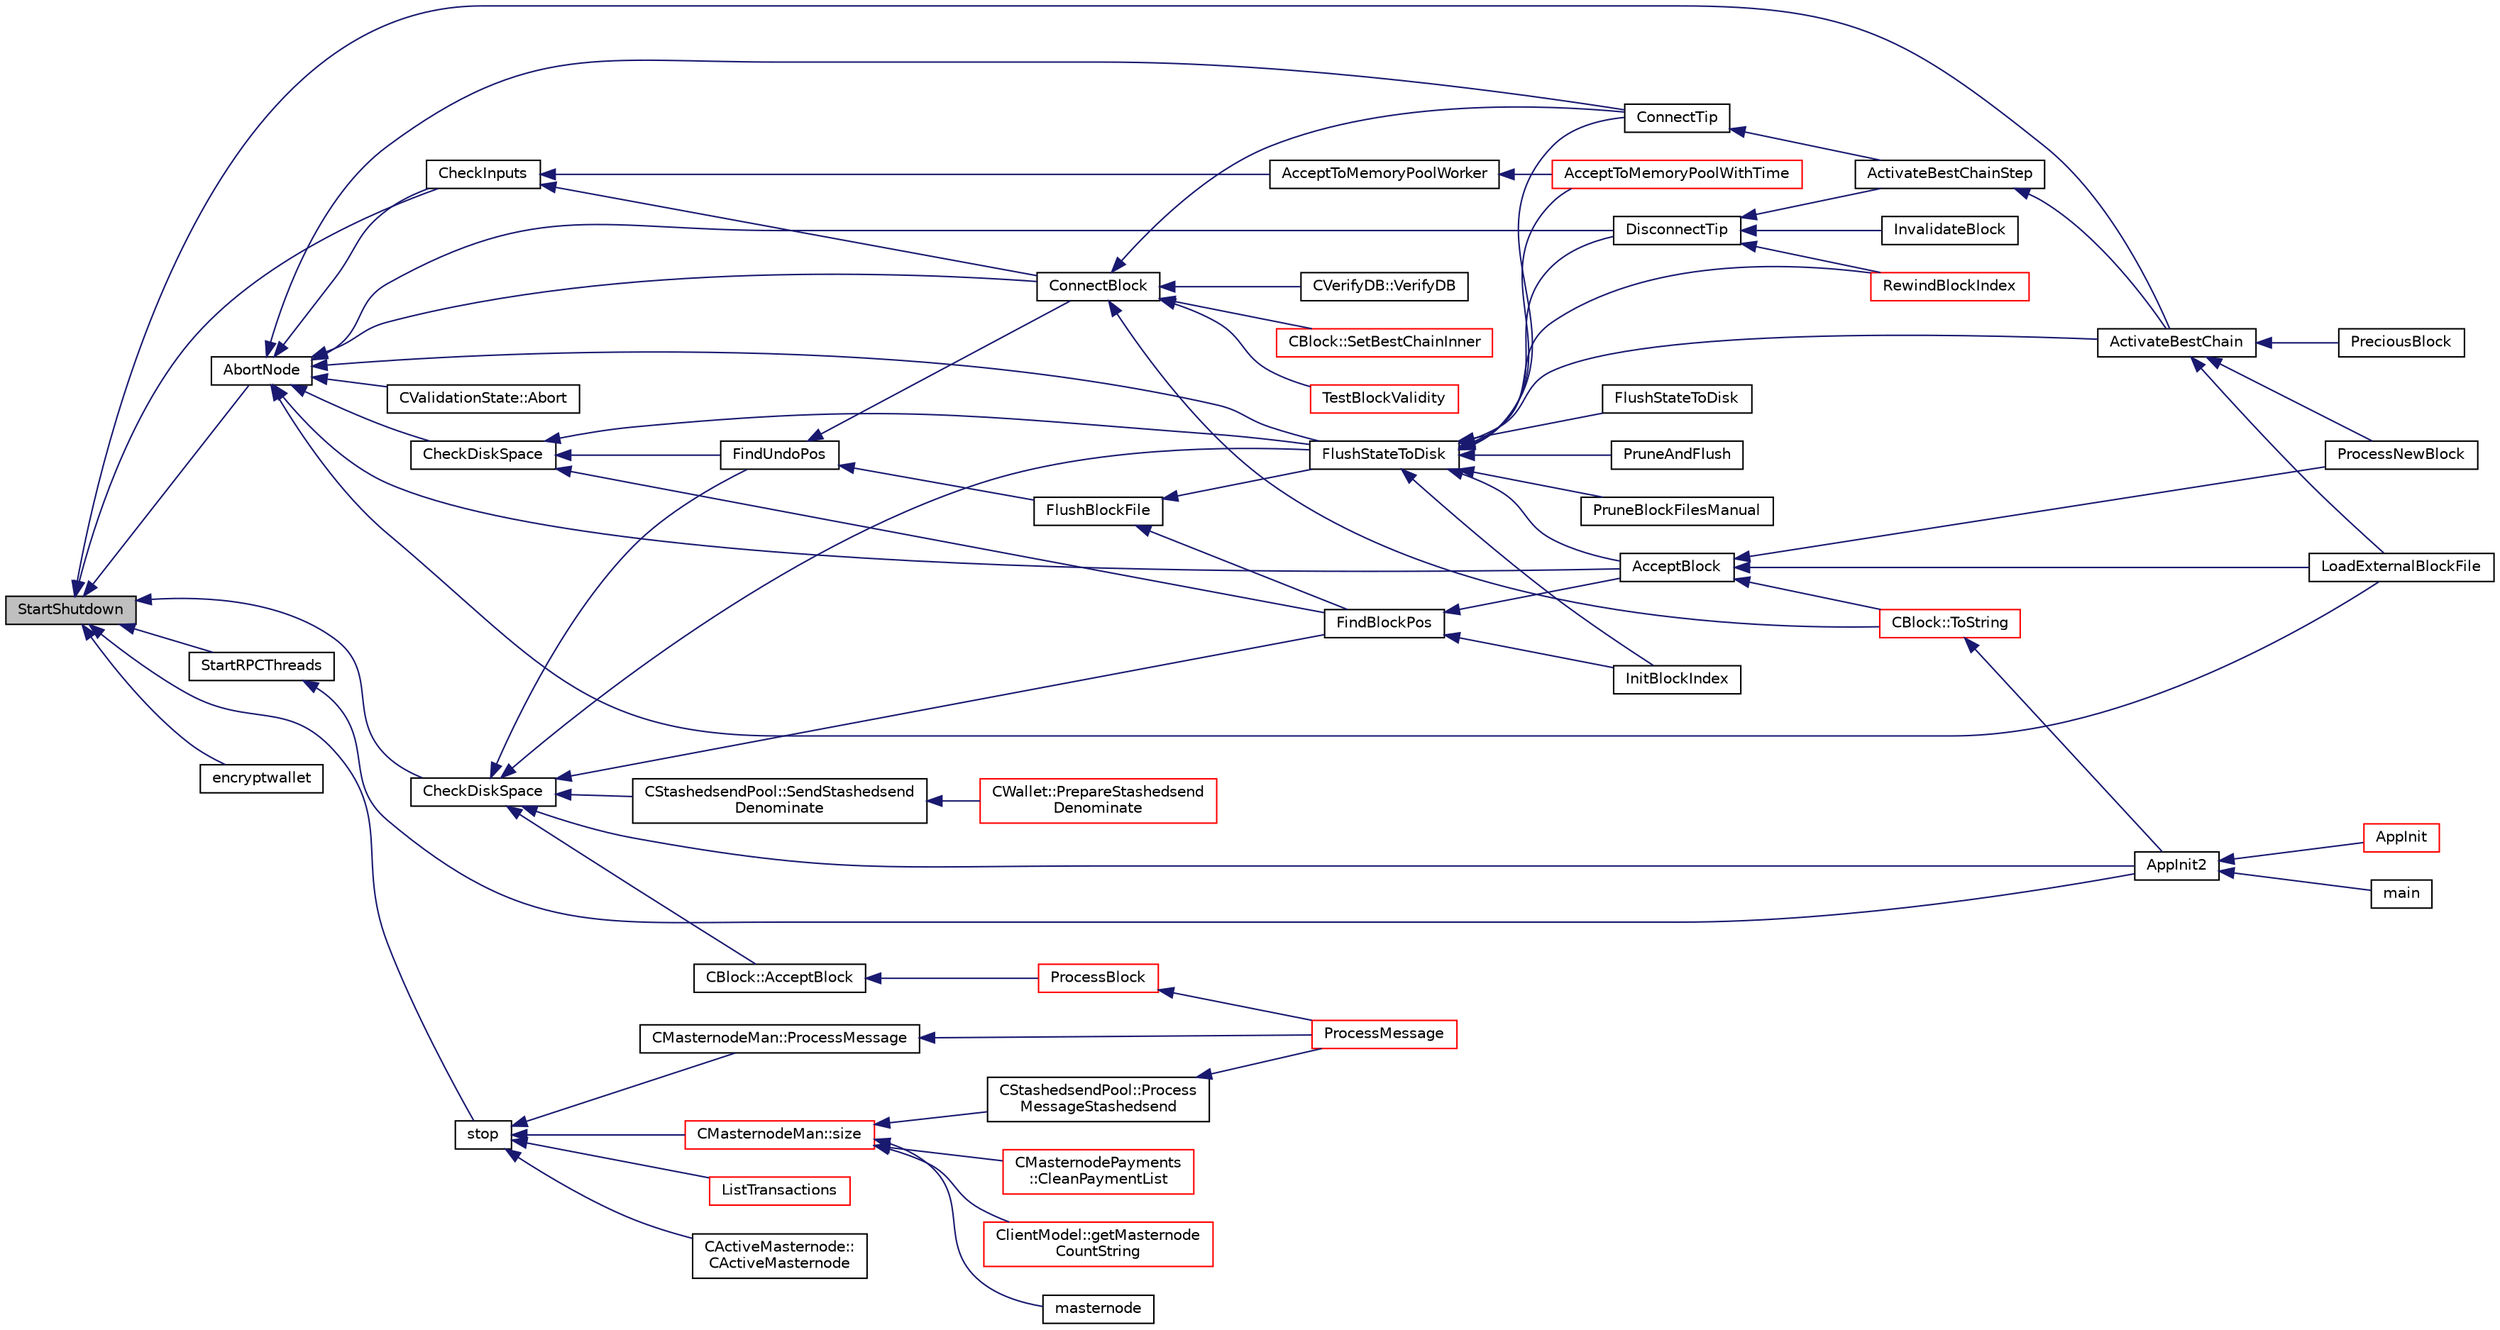 digraph "StartShutdown"
{
  edge [fontname="Helvetica",fontsize="10",labelfontname="Helvetica",labelfontsize="10"];
  node [fontname="Helvetica",fontsize="10",shape=record];
  rankdir="LR";
  Node1714 [label="StartShutdown",height=0.2,width=0.4,color="black", fillcolor="grey75", style="filled", fontcolor="black"];
  Node1714 -> Node1715 [dir="back",color="midnightblue",fontsize="10",style="solid",fontname="Helvetica"];
  Node1715 [label="AbortNode",height=0.2,width=0.4,color="black", fillcolor="white", style="filled",URL="$d4/dbf/main_8h.html#af573b79d097a9ffe6503869f838ccf42",tooltip="Abort with a message. "];
  Node1715 -> Node1716 [dir="back",color="midnightblue",fontsize="10",style="solid",fontname="Helvetica"];
  Node1716 [label="CValidationState::Abort",height=0.2,width=0.4,color="black", fillcolor="white", style="filled",URL="$d5/df6/class_c_validation_state.html#a6788cb521cf538ac80413a1c6c3da5e8"];
  Node1715 -> Node1717 [dir="back",color="midnightblue",fontsize="10",style="solid",fontname="Helvetica"];
  Node1717 [label="CheckInputs",height=0.2,width=0.4,color="black", fillcolor="white", style="filled",URL="$dd/d7d/validation_8cpp.html#a48897c72856156ef5606fc27fe1954f3",tooltip="Check whether all inputs of this transaction are valid (no double spends, scripts & sigs..."];
  Node1717 -> Node1718 [dir="back",color="midnightblue",fontsize="10",style="solid",fontname="Helvetica"];
  Node1718 [label="AcceptToMemoryPoolWorker",height=0.2,width=0.4,color="black", fillcolor="white", style="filled",URL="$dd/d7d/validation_8cpp.html#a274b0623037c72315662a07ecf760176"];
  Node1718 -> Node1719 [dir="back",color="midnightblue",fontsize="10",style="solid",fontname="Helvetica"];
  Node1719 [label="AcceptToMemoryPoolWithTime",height=0.2,width=0.4,color="red", fillcolor="white", style="filled",URL="$dd/d7d/validation_8cpp.html#a7e5d2eb678cdda338b2dc803a2d4999f",tooltip="(try to) add transaction to memory pool with a specified acceptance time "];
  Node1717 -> Node1729 [dir="back",color="midnightblue",fontsize="10",style="solid",fontname="Helvetica"];
  Node1729 [label="ConnectBlock",height=0.2,width=0.4,color="black", fillcolor="white", style="filled",URL="$dd/d7d/validation_8cpp.html#afafbb35ee38b98e832fcb8b159942055",tooltip="Apply the effects of this block (with given index) on the UTXO set represented by coins..."];
  Node1729 -> Node1730 [dir="back",color="midnightblue",fontsize="10",style="solid",fontname="Helvetica"];
  Node1730 [label="CBlock::SetBestChainInner",height=0.2,width=0.4,color="red", fillcolor="white", style="filled",URL="$d3/d51/class_c_block.html#a82c90ccbecf89a38ff56d8429514e2c2"];
  Node1729 -> Node1739 [dir="back",color="midnightblue",fontsize="10",style="solid",fontname="Helvetica"];
  Node1739 [label="CBlock::ToString",height=0.2,width=0.4,color="red", fillcolor="white", style="filled",URL="$d3/d51/class_c_block.html#a0e8a98f10831c00ae76b3a831c4804e5"];
  Node1739 -> Node1733 [dir="back",color="midnightblue",fontsize="10",style="solid",fontname="Helvetica"];
  Node1733 [label="AppInit2",height=0.2,width=0.4,color="black", fillcolor="white", style="filled",URL="$d8/dc0/init_8h.html#a1a4c1bfbf6ba1db77e988b89b9cadfd3",tooltip="Initialize ion. "];
  Node1733 -> Node1734 [dir="back",color="midnightblue",fontsize="10",style="solid",fontname="Helvetica"];
  Node1734 [label="AppInit",height=0.2,width=0.4,color="red", fillcolor="white", style="filled",URL="$d4/d35/iond_8cpp.html#ac59316b767e6984e1285f0531275286b"];
  Node1733 -> Node1736 [dir="back",color="midnightblue",fontsize="10",style="solid",fontname="Helvetica"];
  Node1736 [label="main",height=0.2,width=0.4,color="black", fillcolor="white", style="filled",URL="$d5/d2d/ion_8cpp.html#a0ddf1224851353fc92bfbff6f499fa97"];
  Node1729 -> Node1745 [dir="back",color="midnightblue",fontsize="10",style="solid",fontname="Helvetica"];
  Node1745 [label="ConnectTip",height=0.2,width=0.4,color="black", fillcolor="white", style="filled",URL="$dd/d7d/validation_8cpp.html#a6aed3630ddc1f0822daf257250d4799a",tooltip="Connect a new block to chainActive. "];
  Node1745 -> Node1722 [dir="back",color="midnightblue",fontsize="10",style="solid",fontname="Helvetica"];
  Node1722 [label="ActivateBestChainStep",height=0.2,width=0.4,color="black", fillcolor="white", style="filled",URL="$dd/d7d/validation_8cpp.html#a4e2b817360d39dc766271f51fc146c96",tooltip="Try to make some progress towards making pindexMostWork the active block. "];
  Node1722 -> Node1723 [dir="back",color="midnightblue",fontsize="10",style="solid",fontname="Helvetica"];
  Node1723 [label="ActivateBestChain",height=0.2,width=0.4,color="black", fillcolor="white", style="filled",URL="$db/d38/validation_8h.html#a81d9ced51eb72d4df66abddb00318b64",tooltip="Find the best known block, and make it the tip of the block chain. "];
  Node1723 -> Node1724 [dir="back",color="midnightblue",fontsize="10",style="solid",fontname="Helvetica"];
  Node1724 [label="PreciousBlock",height=0.2,width=0.4,color="black", fillcolor="white", style="filled",URL="$db/d38/validation_8h.html#a04e493dc156338a1b2f457f7a7feaaa9",tooltip="Mark a block as precious and reorganize. "];
  Node1723 -> Node1725 [dir="back",color="midnightblue",fontsize="10",style="solid",fontname="Helvetica"];
  Node1725 [label="ProcessNewBlock",height=0.2,width=0.4,color="black", fillcolor="white", style="filled",URL="$db/d38/validation_8h.html#a290fce59049c0951b8eb73f0129bf6f0",tooltip="Process an incoming block. "];
  Node1723 -> Node1726 [dir="back",color="midnightblue",fontsize="10",style="solid",fontname="Helvetica"];
  Node1726 [label="LoadExternalBlockFile",height=0.2,width=0.4,color="black", fillcolor="white", style="filled",URL="$db/d38/validation_8h.html#a2233339a13d09038cf2e46f4d0144be4",tooltip="Import blocks from an external file. "];
  Node1729 -> Node1746 [dir="back",color="midnightblue",fontsize="10",style="solid",fontname="Helvetica"];
  Node1746 [label="TestBlockValidity",height=0.2,width=0.4,color="red", fillcolor="white", style="filled",URL="$db/d38/validation_8h.html#a12c39e969c9077605ae8a91730fb78d3",tooltip="Check a block is completely valid from start to finish (only works on top of our current best block..."];
  Node1729 -> Node1748 [dir="back",color="midnightblue",fontsize="10",style="solid",fontname="Helvetica"];
  Node1748 [label="CVerifyDB::VerifyDB",height=0.2,width=0.4,color="black", fillcolor="white", style="filled",URL="$d7/da0/class_c_verify_d_b.html#af12e07230f20d23cf01d417d0e785c49"];
  Node1715 -> Node1729 [dir="back",color="midnightblue",fontsize="10",style="solid",fontname="Helvetica"];
  Node1715 -> Node1749 [dir="back",color="midnightblue",fontsize="10",style="solid",fontname="Helvetica"];
  Node1749 [label="FlushStateToDisk",height=0.2,width=0.4,color="black", fillcolor="white", style="filled",URL="$dd/d7d/validation_8cpp.html#a788f3aaee688481378aa35a0e776718a",tooltip="Update the on-disk chain state. "];
  Node1749 -> Node1719 [dir="back",color="midnightblue",fontsize="10",style="solid",fontname="Helvetica"];
  Node1749 -> Node1750 [dir="back",color="midnightblue",fontsize="10",style="solid",fontname="Helvetica"];
  Node1750 [label="FlushStateToDisk",height=0.2,width=0.4,color="black", fillcolor="white", style="filled",URL="$db/d38/validation_8h.html#a0d01c135cc5a05475e3dc3910c9888da",tooltip="Flush all state, indexes and buffers to disk. "];
  Node1749 -> Node1751 [dir="back",color="midnightblue",fontsize="10",style="solid",fontname="Helvetica"];
  Node1751 [label="PruneAndFlush",height=0.2,width=0.4,color="black", fillcolor="white", style="filled",URL="$db/d38/validation_8h.html#afccc404d3f648d7834ee7522ca348b41",tooltip="Prune block files and flush state to disk. "];
  Node1749 -> Node1752 [dir="back",color="midnightblue",fontsize="10",style="solid",fontname="Helvetica"];
  Node1752 [label="DisconnectTip",height=0.2,width=0.4,color="black", fillcolor="white", style="filled",URL="$dd/d7d/validation_8cpp.html#af22a75696068786d303019f31f29eb9e",tooltip="Disconnect chainActive&#39;s tip. "];
  Node1752 -> Node1722 [dir="back",color="midnightblue",fontsize="10",style="solid",fontname="Helvetica"];
  Node1752 -> Node1727 [dir="back",color="midnightblue",fontsize="10",style="solid",fontname="Helvetica"];
  Node1727 [label="InvalidateBlock",height=0.2,width=0.4,color="black", fillcolor="white", style="filled",URL="$db/d38/validation_8h.html#adf70cddb5b3b3218a7f22da08dc4a456",tooltip="Mark a block as invalid. "];
  Node1752 -> Node1753 [dir="back",color="midnightblue",fontsize="10",style="solid",fontname="Helvetica"];
  Node1753 [label="RewindBlockIndex",height=0.2,width=0.4,color="red", fillcolor="white", style="filled",URL="$db/d38/validation_8h.html#a2e51de180124822c526ac8f82777fa32",tooltip="When there are blocks in the active chain with missing data, rewind the chainstate and remove them fr..."];
  Node1749 -> Node1745 [dir="back",color="midnightblue",fontsize="10",style="solid",fontname="Helvetica"];
  Node1749 -> Node1723 [dir="back",color="midnightblue",fontsize="10",style="solid",fontname="Helvetica"];
  Node1749 -> Node1754 [dir="back",color="midnightblue",fontsize="10",style="solid",fontname="Helvetica"];
  Node1754 [label="AcceptBlock",height=0.2,width=0.4,color="black", fillcolor="white", style="filled",URL="$dd/d7d/validation_8cpp.html#aaa7054d6767ac72da76062adba62e296",tooltip="Store block on disk. "];
  Node1754 -> Node1739 [dir="back",color="midnightblue",fontsize="10",style="solid",fontname="Helvetica"];
  Node1754 -> Node1725 [dir="back",color="midnightblue",fontsize="10",style="solid",fontname="Helvetica"];
  Node1754 -> Node1726 [dir="back",color="midnightblue",fontsize="10",style="solid",fontname="Helvetica"];
  Node1749 -> Node1755 [dir="back",color="midnightblue",fontsize="10",style="solid",fontname="Helvetica"];
  Node1755 [label="PruneBlockFilesManual",height=0.2,width=0.4,color="black", fillcolor="white", style="filled",URL="$db/d38/validation_8h.html#a173f79e71650a53a095bc1d88d77d6f9",tooltip="Prune block files up to a given height. "];
  Node1749 -> Node1753 [dir="back",color="midnightblue",fontsize="10",style="solid",fontname="Helvetica"];
  Node1749 -> Node1756 [dir="back",color="midnightblue",fontsize="10",style="solid",fontname="Helvetica"];
  Node1756 [label="InitBlockIndex",height=0.2,width=0.4,color="black", fillcolor="white", style="filled",URL="$db/d38/validation_8h.html#aaf2e19311fff6b9cd421a9a9d59f7ff1",tooltip="Initialize a new block tree database + block data on disk. "];
  Node1715 -> Node1752 [dir="back",color="midnightblue",fontsize="10",style="solid",fontname="Helvetica"];
  Node1715 -> Node1745 [dir="back",color="midnightblue",fontsize="10",style="solid",fontname="Helvetica"];
  Node1715 -> Node1754 [dir="back",color="midnightblue",fontsize="10",style="solid",fontname="Helvetica"];
  Node1715 -> Node1757 [dir="back",color="midnightblue",fontsize="10",style="solid",fontname="Helvetica"];
  Node1757 [label="CheckDiskSpace",height=0.2,width=0.4,color="black", fillcolor="white", style="filled",URL="$dd/d7d/validation_8cpp.html#a7d4a97e049394047743b48c0cd0f0791",tooltip="Check whether enough disk space is available for an incoming block. "];
  Node1757 -> Node1749 [dir="back",color="midnightblue",fontsize="10",style="solid",fontname="Helvetica"];
  Node1757 -> Node1758 [dir="back",color="midnightblue",fontsize="10",style="solid",fontname="Helvetica"];
  Node1758 [label="FindBlockPos",height=0.2,width=0.4,color="black", fillcolor="white", style="filled",URL="$dd/d7d/validation_8cpp.html#a901d5ba590050c555cfe104705b39f79"];
  Node1758 -> Node1754 [dir="back",color="midnightblue",fontsize="10",style="solid",fontname="Helvetica"];
  Node1758 -> Node1756 [dir="back",color="midnightblue",fontsize="10",style="solid",fontname="Helvetica"];
  Node1757 -> Node1759 [dir="back",color="midnightblue",fontsize="10",style="solid",fontname="Helvetica"];
  Node1759 [label="FindUndoPos",height=0.2,width=0.4,color="black", fillcolor="white", style="filled",URL="$dd/d7d/validation_8cpp.html#ab1c7792582deab20a888c67e4fcd8754"];
  Node1759 -> Node1760 [dir="back",color="midnightblue",fontsize="10",style="solid",fontname="Helvetica"];
  Node1760 [label="FlushBlockFile",height=0.2,width=0.4,color="black", fillcolor="white", style="filled",URL="$dd/d7d/validation_8cpp.html#a60aaca97e87f41ccf0f794d1ff252bff"];
  Node1760 -> Node1749 [dir="back",color="midnightblue",fontsize="10",style="solid",fontname="Helvetica"];
  Node1760 -> Node1758 [dir="back",color="midnightblue",fontsize="10",style="solid",fontname="Helvetica"];
  Node1759 -> Node1729 [dir="back",color="midnightblue",fontsize="10",style="solid",fontname="Helvetica"];
  Node1715 -> Node1726 [dir="back",color="midnightblue",fontsize="10",style="solid",fontname="Helvetica"];
  Node1714 -> Node1761 [dir="back",color="midnightblue",fontsize="10",style="solid",fontname="Helvetica"];
  Node1761 [label="CheckDiskSpace",height=0.2,width=0.4,color="black", fillcolor="white", style="filled",URL="$db/d38/validation_8h.html#a6df609da0bad1550cbb2cdc781ad2904",tooltip="Check whether enough disk space is available for an incoming block. "];
  Node1761 -> Node1733 [dir="back",color="midnightblue",fontsize="10",style="solid",fontname="Helvetica"];
  Node1761 -> Node1762 [dir="back",color="midnightblue",fontsize="10",style="solid",fontname="Helvetica"];
  Node1762 [label="CBlock::AcceptBlock",height=0.2,width=0.4,color="black", fillcolor="white", style="filled",URL="$d3/d51/class_c_block.html#a3f990a713116bd15c1f221c88b012ccf"];
  Node1762 -> Node1763 [dir="back",color="midnightblue",fontsize="10",style="solid",fontname="Helvetica"];
  Node1763 [label="ProcessBlock",height=0.2,width=0.4,color="red", fillcolor="white", style="filled",URL="$d4/dbf/main_8h.html#a7c8a7be3439bb5e1e40548a332a3cf29"];
  Node1763 -> Node1766 [dir="back",color="midnightblue",fontsize="10",style="solid",fontname="Helvetica"];
  Node1766 [label="ProcessMessage",height=0.2,width=0.4,color="red", fillcolor="white", style="filled",URL="$df/d0a/main_8cpp.html#a8ba92b1a4bce3c835e887a9073d17d8e"];
  Node1761 -> Node1779 [dir="back",color="midnightblue",fontsize="10",style="solid",fontname="Helvetica"];
  Node1779 [label="CStashedsendPool::SendStashedsend\lDenominate",height=0.2,width=0.4,color="black", fillcolor="white", style="filled",URL="$dd/d8a/class_c_stashedsend_pool.html#a6a94b951db9f47197abf79e141e8de1a",tooltip="As a client, send a transaction to a Masternode to start the denomination process. "];
  Node1779 -> Node1780 [dir="back",color="midnightblue",fontsize="10",style="solid",fontname="Helvetica"];
  Node1780 [label="CWallet::PrepareStashedsend\lDenominate",height=0.2,width=0.4,color="red", fillcolor="white", style="filled",URL="$d2/de5/class_c_wallet.html#ae7ce44a23e6cb716ea05783c04de197e"];
  Node1761 -> Node1749 [dir="back",color="midnightblue",fontsize="10",style="solid",fontname="Helvetica"];
  Node1761 -> Node1758 [dir="back",color="midnightblue",fontsize="10",style="solid",fontname="Helvetica"];
  Node1761 -> Node1759 [dir="back",color="midnightblue",fontsize="10",style="solid",fontname="Helvetica"];
  Node1714 -> Node1782 [dir="back",color="midnightblue",fontsize="10",style="solid",fontname="Helvetica"];
  Node1782 [label="stop",height=0.2,width=0.4,color="black", fillcolor="white", style="filled",URL="$d6/d76/rpcserver_8cpp.html#a7ed4eb27f00f40cee8c15108916e8d71"];
  Node1782 -> Node1783 [dir="back",color="midnightblue",fontsize="10",style="solid",fontname="Helvetica"];
  Node1783 [label="CActiveMasternode::\lCActiveMasternode",height=0.2,width=0.4,color="black", fillcolor="white", style="filled",URL="$d9/d29/class_c_active_masternode.html#a7ffb946d1b2aad0054d3b3efce8c0543"];
  Node1782 -> Node1784 [dir="back",color="midnightblue",fontsize="10",style="solid",fontname="Helvetica"];
  Node1784 [label="CMasternodeMan::ProcessMessage",height=0.2,width=0.4,color="black", fillcolor="white", style="filled",URL="$dc/d6b/class_c_masternode_man.html#ae3e5d263cebdcd932eca49caeadce9aa"];
  Node1784 -> Node1766 [dir="back",color="midnightblue",fontsize="10",style="solid",fontname="Helvetica"];
  Node1782 -> Node1785 [dir="back",color="midnightblue",fontsize="10",style="solid",fontname="Helvetica"];
  Node1785 [label="CMasternodeMan::size",height=0.2,width=0.4,color="red", fillcolor="white", style="filled",URL="$dc/d6b/class_c_masternode_man.html#a794ebfab7b09b51619a14d07306d817e"];
  Node1785 -> Node1786 [dir="back",color="midnightblue",fontsize="10",style="solid",fontname="Helvetica"];
  Node1786 [label="CMasternodePayments\l::CleanPaymentList",height=0.2,width=0.4,color="red", fillcolor="white", style="filled",URL="$dc/d9a/class_c_masternode_payments.html#a386648607692fe65b9a42c0692da033d"];
  Node1785 -> Node1789 [dir="back",color="midnightblue",fontsize="10",style="solid",fontname="Helvetica"];
  Node1789 [label="ClientModel::getMasternode\lCountString",height=0.2,width=0.4,color="red", fillcolor="white", style="filled",URL="$df/d25/class_client_model.html#ab8dae86e417c050723fee66420a333ed"];
  Node1785 -> Node1776 [dir="back",color="midnightblue",fontsize="10",style="solid",fontname="Helvetica"];
  Node1776 [label="masternode",height=0.2,width=0.4,color="black", fillcolor="white", style="filled",URL="$d5/d6b/rpcstashedsend_8cpp.html#a30609e443aeb47c29ed0878d16b1b5e1"];
  Node1785 -> Node1794 [dir="back",color="midnightblue",fontsize="10",style="solid",fontname="Helvetica"];
  Node1794 [label="CStashedsendPool::Process\lMessageStashedsend",height=0.2,width=0.4,color="black", fillcolor="white", style="filled",URL="$dd/d8a/class_c_stashedsend_pool.html#a62b472a4e4b1e634bc2e8621be17888e",tooltip="Process a Stashedsend message using the Stashedsend protocol. "];
  Node1794 -> Node1766 [dir="back",color="midnightblue",fontsize="10",style="solid",fontname="Helvetica"];
  Node1782 -> Node1800 [dir="back",color="midnightblue",fontsize="10",style="solid",fontname="Helvetica"];
  Node1800 [label="ListTransactions",height=0.2,width=0.4,color="red", fillcolor="white", style="filled",URL="$df/d1d/rpcwallet_8cpp.html#a460d931e7f098979bea783409c971d53"];
  Node1714 -> Node1804 [dir="back",color="midnightblue",fontsize="10",style="solid",fontname="Helvetica"];
  Node1804 [label="StartRPCThreads",height=0.2,width=0.4,color="black", fillcolor="white", style="filled",URL="$d3/da2/rpcserver_8h.html#af4d692a884c24c4abe2fc3f2b165542d"];
  Node1804 -> Node1733 [dir="back",color="midnightblue",fontsize="10",style="solid",fontname="Helvetica"];
  Node1714 -> Node1805 [dir="back",color="midnightblue",fontsize="10",style="solid",fontname="Helvetica"];
  Node1805 [label="encryptwallet",height=0.2,width=0.4,color="black", fillcolor="white", style="filled",URL="$df/d1d/rpcwallet_8cpp.html#a5fb49bac2748015a256c63e9f8ccc539"];
  Node1714 -> Node1717 [dir="back",color="midnightblue",fontsize="10",style="solid",fontname="Helvetica"];
  Node1714 -> Node1723 [dir="back",color="midnightblue",fontsize="10",style="solid",fontname="Helvetica"];
}
